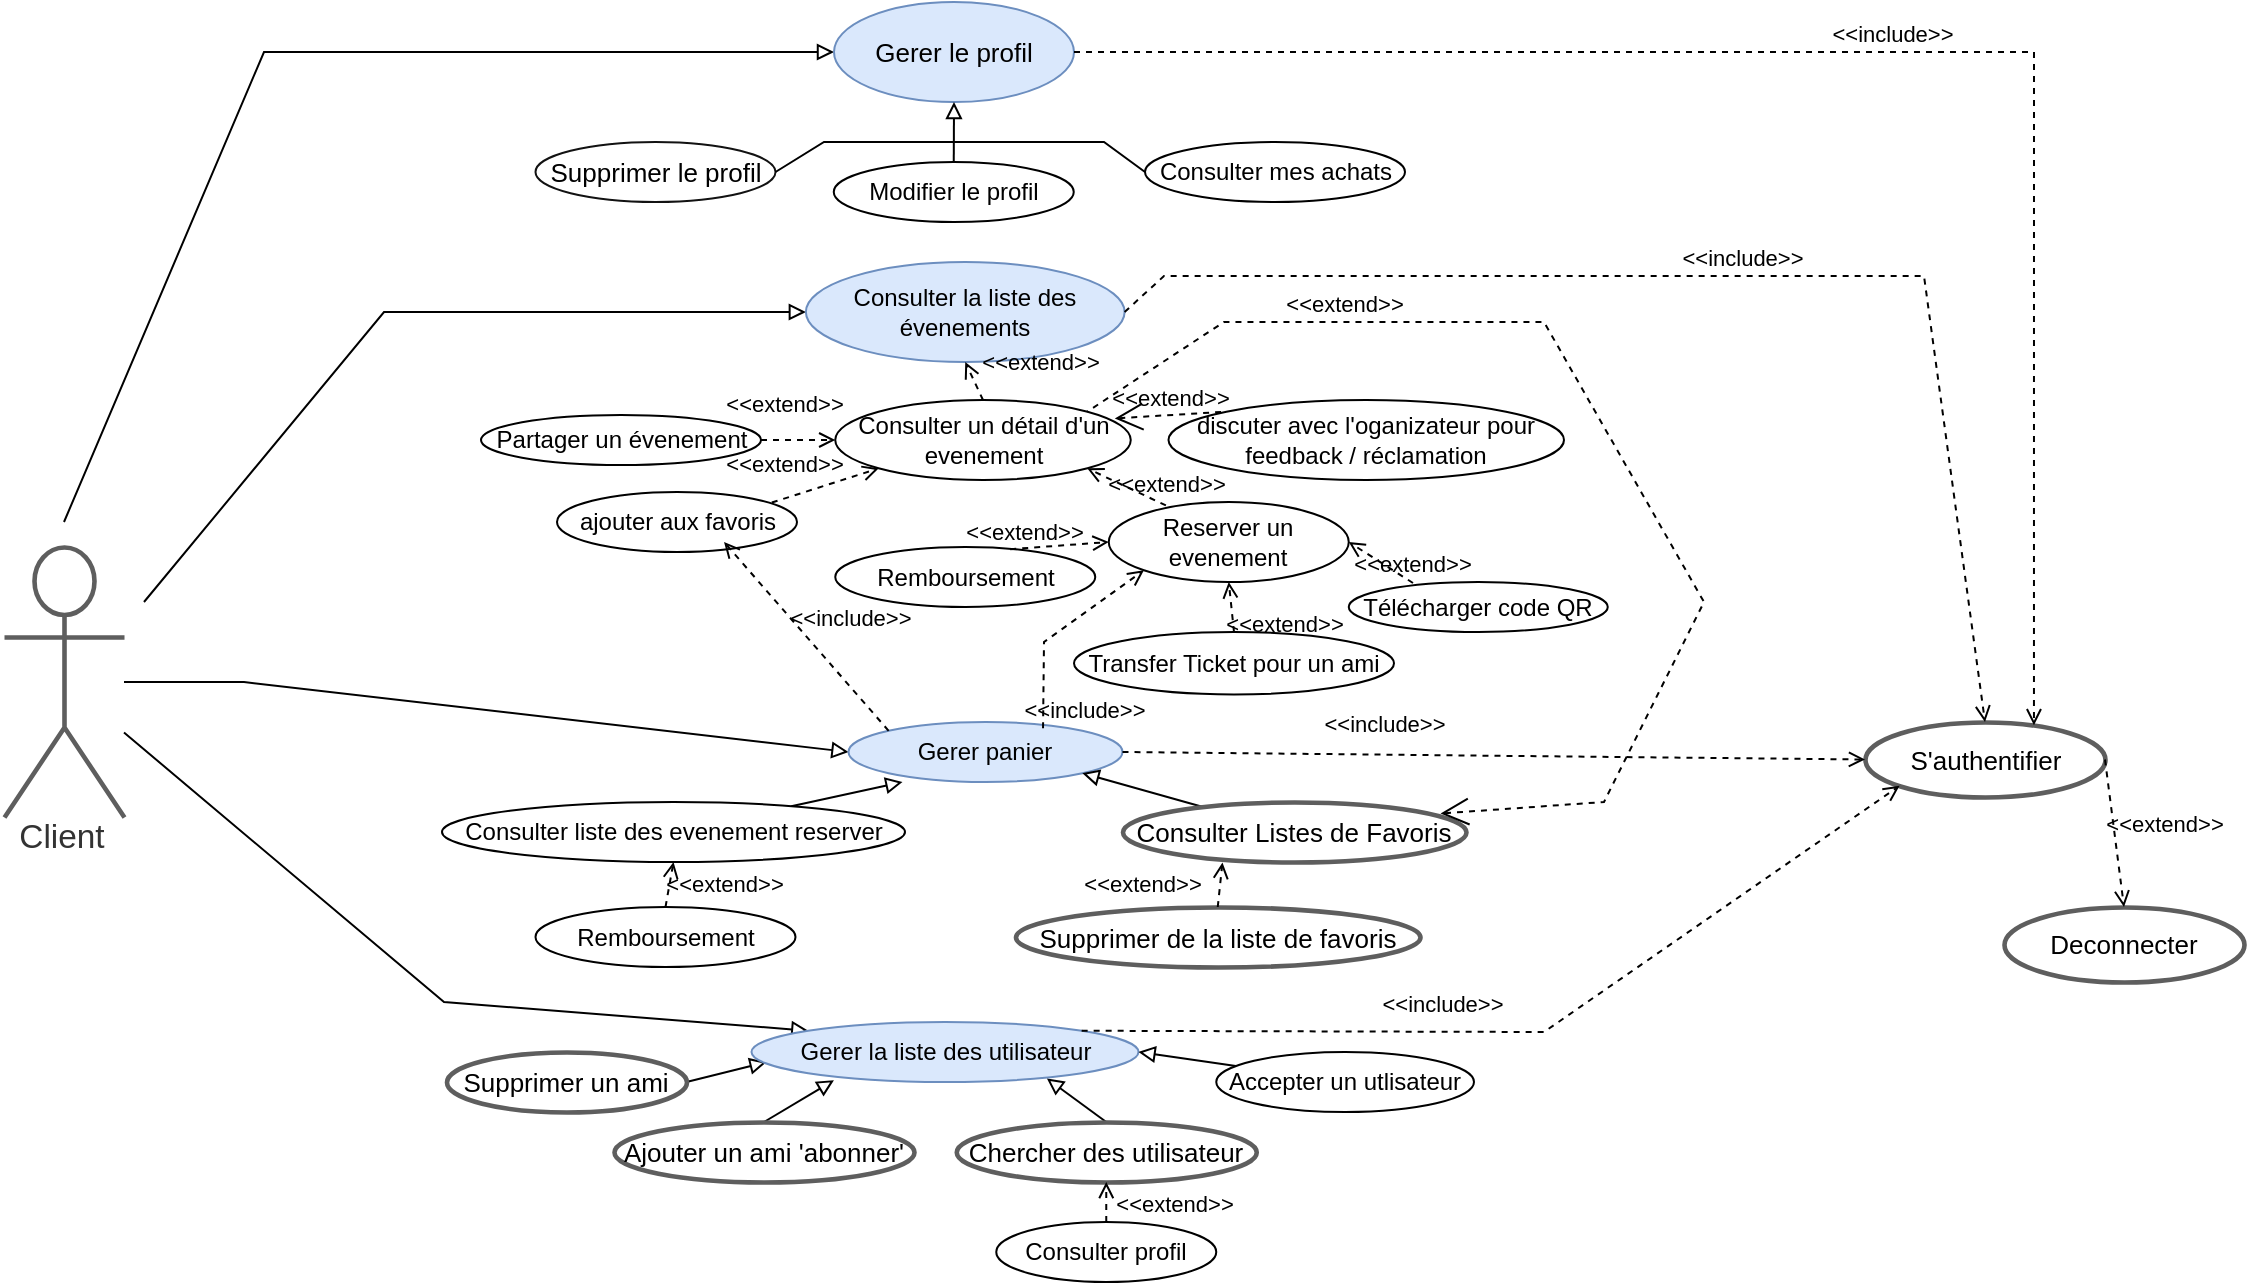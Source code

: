 <mxfile version="21.0.2" type="github">
  <diagram name="Page-1" id="ftNd-YgC9ZWd_KhuzdhC">
    <mxGraphModel dx="1222" dy="-196" grid="1" gridSize="10" guides="1" tooltips="1" connect="1" arrows="1" fold="1" page="1" pageScale="1" pageWidth="1169" pageHeight="827" math="0" shadow="0">
      <root>
        <mxCell id="0" />
        <mxCell id="1" parent="0" />
        <mxCell id="zlxw7EzZlGF5oyyQFBYH-38" style="edgeStyle=none;rounded=0;orthogonalLoop=1;jettySize=auto;html=1;endArrow=block;endFill=0;" parent="1" target="tYOuKYM6x3wthSHOWYr8-2" edge="1">
          <mxGeometry relative="1" as="geometry">
            <Array as="points">
              <mxPoint x="160" y="895" />
              <mxPoint x="390" y="895" />
            </Array>
            <mxPoint x="60" y="1130" as="sourcePoint" />
          </mxGeometry>
        </mxCell>
        <mxCell id="zlxw7EzZlGF5oyyQFBYH-39" style="edgeStyle=none;rounded=0;orthogonalLoop=1;jettySize=auto;html=1;entryX=0;entryY=0.5;entryDx=0;entryDy=0;endArrow=block;endFill=0;" parent="1" target="tYOuKYM6x3wthSHOWYr8-25" edge="1">
          <mxGeometry relative="1" as="geometry">
            <Array as="points">
              <mxPoint x="220" y="1025" />
            </Array>
            <mxPoint x="100" y="1170" as="sourcePoint" />
          </mxGeometry>
        </mxCell>
        <mxCell id="zlxw7EzZlGF5oyyQFBYH-40" style="edgeStyle=none;rounded=0;orthogonalLoop=1;jettySize=auto;html=1;entryX=0;entryY=0.5;entryDx=0;entryDy=0;endArrow=block;endFill=0;" parent="1" source="tYOuKYM6x3wthSHOWYr8-1" target="zlxw7EzZlGF5oyyQFBYH-5" edge="1">
          <mxGeometry relative="1" as="geometry">
            <mxPoint x="110" y="1210" as="sourcePoint" />
            <Array as="points">
              <mxPoint x="150" y="1210" />
            </Array>
          </mxGeometry>
        </mxCell>
        <mxCell id="zlxw7EzZlGF5oyyQFBYH-41" style="edgeStyle=none;rounded=0;orthogonalLoop=1;jettySize=auto;html=1;entryX=0;entryY=0;entryDx=0;entryDy=0;endArrow=block;endFill=0;" parent="1" source="tYOuKYM6x3wthSHOWYr8-1" target="tYOuKYM6x3wthSHOWYr8-19" edge="1">
          <mxGeometry relative="1" as="geometry">
            <Array as="points">
              <mxPoint x="250" y="1370" />
            </Array>
          </mxGeometry>
        </mxCell>
        <mxCell id="tYOuKYM6x3wthSHOWYr8-1" value="Client" style="html=1;overflow=block;blockSpacing=1;shape=umlActor;labelPosition=center;verticalLabelPosition=bottom;verticalAlign=top;whiteSpace=nowrap;fontSize=16.7;fontColor=#333333;align=center;spacing=0;strokeColor=#5e5e5e;strokeOpacity=100;rounded=1;absoluteArcSize=1;arcSize=9;strokeWidth=2.3;lucidId=Zoit8c.qYpQ7;" parent="1" vertex="1">
          <mxGeometry x="30" y="1142.5" width="60" height="135" as="geometry" />
        </mxCell>
        <mxCell id="tYOuKYM6x3wthSHOWYr8-2" value="Gerer le profil" style="html=1;overflow=block;blockSpacing=1;whiteSpace=wrap;ellipse;fontSize=13;spacing=3.8;strokeColor=#6c8ebf;strokeOpacity=100;rounded=1;absoluteArcSize=1;arcSize=9;strokeWidth=1;lucidId=3sitsereLQRn;fillColor=#dae8fc;" parent="1" vertex="1">
          <mxGeometry x="445" y="870" width="120" height="50" as="geometry" />
        </mxCell>
        <mxCell id="zlxw7EzZlGF5oyyQFBYH-35" style="edgeStyle=none;rounded=0;orthogonalLoop=1;jettySize=auto;html=1;exitX=0.5;exitY=0;exitDx=0;exitDy=0;entryX=0.213;entryY=0.97;entryDx=0;entryDy=0;entryPerimeter=0;endArrow=block;endFill=0;" parent="1" source="tYOuKYM6x3wthSHOWYr8-7" target="tYOuKYM6x3wthSHOWYr8-19" edge="1">
          <mxGeometry relative="1" as="geometry" />
        </mxCell>
        <mxCell id="tYOuKYM6x3wthSHOWYr8-7" value="Ajouter un ami &#39;abonner&#39;" style="html=1;overflow=block;blockSpacing=1;whiteSpace=wrap;ellipse;fontSize=13;spacing=3.8;strokeColor=#5e5e5e;strokeOpacity=100;rounded=1;absoluteArcSize=1;arcSize=9;strokeWidth=2.3;lucidId=yuiteOMJiaQA;" parent="1" vertex="1">
          <mxGeometry x="335" y="1430" width="150" height="30" as="geometry" />
        </mxCell>
        <mxCell id="zlxw7EzZlGF5oyyQFBYH-32" style="edgeStyle=none;rounded=0;orthogonalLoop=1;jettySize=auto;html=1;exitX=1;exitY=0.5;exitDx=0;exitDy=0;entryX=0.039;entryY=0.667;entryDx=0;entryDy=0;entryPerimeter=0;endArrow=block;endFill=0;" parent="1" source="tYOuKYM6x3wthSHOWYr8-9" target="tYOuKYM6x3wthSHOWYr8-19" edge="1">
          <mxGeometry relative="1" as="geometry" />
        </mxCell>
        <mxCell id="tYOuKYM6x3wthSHOWYr8-9" value="Supprimer un ami" style="html=1;overflow=block;blockSpacing=1;whiteSpace=wrap;ellipse;fontSize=13;spacing=3.8;strokeColor=#5e5e5e;strokeOpacity=100;rounded=1;absoluteArcSize=1;arcSize=9;strokeWidth=2.3;lucidId=Juitxt.MBrJM;" parent="1" vertex="1">
          <mxGeometry x="251.25" y="1395" width="120" height="30" as="geometry" />
        </mxCell>
        <mxCell id="zlxw7EzZlGF5oyyQFBYH-36" style="edgeStyle=none;rounded=0;orthogonalLoop=1;jettySize=auto;html=1;exitX=0.5;exitY=0;exitDx=0;exitDy=0;entryX=0.763;entryY=0.939;entryDx=0;entryDy=0;entryPerimeter=0;endArrow=block;endFill=0;" parent="1" source="tYOuKYM6x3wthSHOWYr8-11" target="tYOuKYM6x3wthSHOWYr8-19" edge="1">
          <mxGeometry relative="1" as="geometry" />
        </mxCell>
        <mxCell id="tYOuKYM6x3wthSHOWYr8-11" value="Chercher des utilisateur" style="html=1;overflow=block;blockSpacing=1;whiteSpace=wrap;ellipse;fontSize=13;spacing=3.8;strokeColor=#5e5e5e;strokeOpacity=100;rounded=1;absoluteArcSize=1;arcSize=9;strokeWidth=2.3;lucidId=SuitE4AoL12q;" parent="1" vertex="1">
          <mxGeometry x="506.13" y="1430" width="150" height="30" as="geometry" />
        </mxCell>
        <mxCell id="tYOuKYM6x3wthSHOWYr8-42" style="rounded=0;orthogonalLoop=1;jettySize=auto;html=1;entryX=0.5;entryY=1;entryDx=0;entryDy=0;endArrow=block;endFill=0;" parent="1" source="tYOuKYM6x3wthSHOWYr8-13" target="tYOuKYM6x3wthSHOWYr8-2" edge="1">
          <mxGeometry relative="1" as="geometry" />
        </mxCell>
        <mxCell id="tYOuKYM6x3wthSHOWYr8-13" value="Modifier le profil" style="ellipse;whiteSpace=wrap;html=1;" parent="1" vertex="1">
          <mxGeometry x="444.88" y="950" width="120" height="30" as="geometry" />
        </mxCell>
        <mxCell id="tYOuKYM6x3wthSHOWYr8-14" value="Reserver un evenement" style="ellipse;whiteSpace=wrap;html=1;" parent="1" vertex="1">
          <mxGeometry x="582.38" y="1120" width="120" height="40" as="geometry" />
        </mxCell>
        <mxCell id="tYOuKYM6x3wthSHOWYr8-16" value="Remboursement " style="ellipse;whiteSpace=wrap;html=1;" parent="1" vertex="1">
          <mxGeometry x="445.63" y="1142.5" width="130" height="30" as="geometry" />
        </mxCell>
        <mxCell id="tYOuKYM6x3wthSHOWYr8-18" value="Télécharger code QR" style="ellipse;whiteSpace=wrap;html=1;" parent="1" vertex="1">
          <mxGeometry x="702.38" y="1160" width="129.5" height="25" as="geometry" />
        </mxCell>
        <mxCell id="tYOuKYM6x3wthSHOWYr8-19" value="Gerer la liste des utilisateur" style="ellipse;whiteSpace=wrap;html=1;fillColor=#dae8fc;strokeColor=#6c8ebf;" parent="1" vertex="1">
          <mxGeometry x="403.75" y="1380" width="193.5" height="30" as="geometry" />
        </mxCell>
        <mxCell id="tYOuKYM6x3wthSHOWYr8-20" value="S&#39;authentifier" style="html=1;overflow=block;blockSpacing=1;whiteSpace=wrap;ellipse;fontSize=13;spacing=3.8;strokeColor=#5e5e5e;strokeOpacity=100;rounded=1;absoluteArcSize=1;arcSize=9;strokeWidth=2.3;lucidId=XvitAHHM73nt;" parent="1" vertex="1">
          <mxGeometry x="960.5" y="1230" width="120" height="37.5" as="geometry" />
        </mxCell>
        <mxCell id="tYOuKYM6x3wthSHOWYr8-22" value="Deconnecter" style="html=1;overflow=block;blockSpacing=1;whiteSpace=wrap;ellipse;fontSize=13;spacing=3.8;strokeColor=#5e5e5e;strokeOpacity=100;rounded=1;absoluteArcSize=1;arcSize=9;strokeWidth=2.3;lucidId=XvitmW9DInrr;" parent="1" vertex="1">
          <mxGeometry x="1030" y="1322.5" width="120" height="37.5" as="geometry" />
        </mxCell>
        <mxCell id="tYOuKYM6x3wthSHOWYr8-24" value="Supprimer le profil" style="html=1;overflow=block;blockSpacing=1;whiteSpace=wrap;ellipse;fontSize=13;spacing=3.8;strokeColor=#121212;strokeOpacity=100;rounded=1;absoluteArcSize=1;arcSize=9;strokeWidth=1;lucidId=jtitNFk_JNwB;" parent="1" vertex="1">
          <mxGeometry x="295.75" y="940" width="120" height="30" as="geometry" />
        </mxCell>
        <mxCell id="tYOuKYM6x3wthSHOWYr8-25" value="Consulter la liste des évenements" style="ellipse;whiteSpace=wrap;html=1;fillColor=#dae8fc;strokeColor=#6c8ebf;" parent="1" vertex="1">
          <mxGeometry x="430.94" y="1000" width="159.37" height="50" as="geometry" />
        </mxCell>
        <mxCell id="tYOuKYM6x3wthSHOWYr8-27" value="discuter avec l&#39;oganizateur pour feedback / réclamation" style="ellipse;whiteSpace=wrap;html=1;" parent="1" vertex="1">
          <mxGeometry x="612.25" y="1069" width="197.75" height="40" as="geometry" />
        </mxCell>
        <mxCell id="tYOuKYM6x3wthSHOWYr8-28" value="Transfer Ticket pour un ami" style="ellipse;whiteSpace=wrap;html=1;" parent="1" vertex="1">
          <mxGeometry x="565" y="1185" width="160" height="31.25" as="geometry" />
        </mxCell>
        <mxCell id="tYOuKYM6x3wthSHOWYr8-30" value="Partager un évenement" style="ellipse;whiteSpace=wrap;html=1;" parent="1" vertex="1">
          <mxGeometry x="268.5" y="1076.5" width="140" height="25" as="geometry" />
        </mxCell>
        <mxCell id="tYOuKYM6x3wthSHOWYr8-32" value="Consulter un détail d&#39;un evenement" style="ellipse;whiteSpace=wrap;html=1;" parent="1" vertex="1">
          <mxGeometry x="445.63" y="1069" width="147.75" height="40" as="geometry" />
        </mxCell>
        <mxCell id="tYOuKYM6x3wthSHOWYr8-35" value="Consulter mes achats" style="ellipse;whiteSpace=wrap;html=1;" parent="1" vertex="1">
          <mxGeometry x="600.5" y="940" width="130" height="30" as="geometry" />
        </mxCell>
        <mxCell id="tYOuKYM6x3wthSHOWYr8-39" value="" style="endArrow=none;html=1;rounded=0;exitX=1;exitY=0.5;exitDx=0;exitDy=0;entryX=0;entryY=0.5;entryDx=0;entryDy=0;" parent="1" source="tYOuKYM6x3wthSHOWYr8-24" target="tYOuKYM6x3wthSHOWYr8-35" edge="1">
          <mxGeometry width="50" height="50" relative="1" as="geometry">
            <mxPoint x="422.12" y="930.23" as="sourcePoint" />
            <mxPoint x="465" y="930" as="targetPoint" />
            <Array as="points">
              <mxPoint x="440" y="940" />
              <mxPoint x="580" y="940" />
            </Array>
          </mxGeometry>
        </mxCell>
        <mxCell id="zlxw7EzZlGF5oyyQFBYH-34" style="edgeStyle=none;rounded=0;orthogonalLoop=1;jettySize=auto;html=1;entryX=1;entryY=0.5;entryDx=0;entryDy=0;endArrow=block;endFill=0;" parent="1" source="tYOuKYM6x3wthSHOWYr8-114" target="tYOuKYM6x3wthSHOWYr8-19" edge="1">
          <mxGeometry relative="1" as="geometry" />
        </mxCell>
        <mxCell id="tYOuKYM6x3wthSHOWYr8-114" value="Accepter un utlisateur" style="ellipse;whiteSpace=wrap;html=1;" parent="1" vertex="1">
          <mxGeometry x="636.13" y="1395" width="128.87" height="30" as="geometry" />
        </mxCell>
        <mxCell id="zlxw7EzZlGF5oyyQFBYH-4" value="Consulter profil" style="ellipse;whiteSpace=wrap;html=1;" parent="1" vertex="1">
          <mxGeometry x="526.13" y="1480" width="110" height="30" as="geometry" />
        </mxCell>
        <mxCell id="zlxw7EzZlGF5oyyQFBYH-5" value="Gerer panier" style="ellipse;whiteSpace=wrap;html=1;fillColor=#dae8fc;strokeColor=#6c8ebf;" parent="1" vertex="1">
          <mxGeometry x="452.25" y="1230" width="137" height="30" as="geometry" />
        </mxCell>
        <mxCell id="zlxw7EzZlGF5oyyQFBYH-22" style="edgeStyle=none;rounded=0;orthogonalLoop=1;jettySize=auto;html=1;entryX=1;entryY=1;entryDx=0;entryDy=0;endArrow=block;endFill=0;" parent="1" source="zlxw7EzZlGF5oyyQFBYH-6" target="zlxw7EzZlGF5oyyQFBYH-5" edge="1">
          <mxGeometry relative="1" as="geometry" />
        </mxCell>
        <mxCell id="zlxw7EzZlGF5oyyQFBYH-6" value="Consulter Listes de Favoris " style="html=1;overflow=block;blockSpacing=1;whiteSpace=wrap;ellipse;fontSize=13;spacing=3.8;strokeColor=#5e5e5e;strokeOpacity=100;rounded=1;absoluteArcSize=1;arcSize=9;strokeWidth=2.3;lucidId=atit3Y5sFF7p;" parent="1" vertex="1">
          <mxGeometry x="589.25" y="1270" width="171.75" height="30" as="geometry" />
        </mxCell>
        <mxCell id="zlxw7EzZlGF5oyyQFBYH-8" value="Supprimer de la liste de favoris" style="html=1;overflow=block;blockSpacing=1;whiteSpace=wrap;ellipse;fontSize=13;spacing=3.8;strokeColor=#5e5e5e;strokeOpacity=100;rounded=1;absoluteArcSize=1;arcSize=9;strokeWidth=2.3;lucidId=atit3Y5sFF7p;" parent="1" vertex="1">
          <mxGeometry x="535.75" y="1322.5" width="202.25" height="30" as="geometry" />
        </mxCell>
        <mxCell id="zlxw7EzZlGF5oyyQFBYH-23" style="edgeStyle=none;rounded=0;orthogonalLoop=1;jettySize=auto;html=1;entryX=0.197;entryY=1;entryDx=0;entryDy=0;entryPerimeter=0;endArrow=block;endFill=0;" parent="1" source="zlxw7EzZlGF5oyyQFBYH-11" target="zlxw7EzZlGF5oyyQFBYH-5" edge="1">
          <mxGeometry relative="1" as="geometry" />
        </mxCell>
        <mxCell id="zlxw7EzZlGF5oyyQFBYH-11" value="Consulter liste des evenement reserver" style="ellipse;whiteSpace=wrap;html=1;" parent="1" vertex="1">
          <mxGeometry x="249" y="1270" width="231.5" height="30" as="geometry" />
        </mxCell>
        <mxCell id="zlxw7EzZlGF5oyyQFBYH-12" value="ajouter aux favoris" style="ellipse;whiteSpace=wrap;html=1;" parent="1" vertex="1">
          <mxGeometry x="306.5" y="1115" width="120" height="30" as="geometry" />
        </mxCell>
        <mxCell id="zlxw7EzZlGF5oyyQFBYH-13" value="&amp;lt;&amp;lt;extend&amp;gt;&amp;gt;" style="html=1;verticalAlign=bottom;labelBackgroundColor=none;endArrow=open;endFill=0;dashed=1;rounded=0;entryX=0.5;entryY=1;entryDx=0;entryDy=0;exitX=0.5;exitY=0;exitDx=0;exitDy=0;" parent="1" source="tYOuKYM6x3wthSHOWYr8-32" target="tYOuKYM6x3wthSHOWYr8-25" edge="1">
          <mxGeometry x="-1" y="-30" width="160" relative="1" as="geometry">
            <mxPoint x="480" y="1160" as="sourcePoint" />
            <mxPoint x="640" y="1160" as="targetPoint" />
            <mxPoint x="1" y="3" as="offset" />
          </mxGeometry>
        </mxCell>
        <mxCell id="zlxw7EzZlGF5oyyQFBYH-14" value="&amp;lt;&amp;lt;extend&amp;gt;&amp;gt;" style="html=1;verticalAlign=bottom;labelBackgroundColor=none;endArrow=open;endFill=0;dashed=1;rounded=0;exitX=1;exitY=0.5;exitDx=0;exitDy=0;entryX=0;entryY=0.5;entryDx=0;entryDy=0;" parent="1" source="tYOuKYM6x3wthSHOWYr8-30" target="tYOuKYM6x3wthSHOWYr8-32" edge="1">
          <mxGeometry x="-0.381" y="9" width="160" relative="1" as="geometry">
            <mxPoint x="440" y="1130" as="sourcePoint" />
            <mxPoint x="600" y="1130" as="targetPoint" />
            <mxPoint as="offset" />
          </mxGeometry>
        </mxCell>
        <mxCell id="zlxw7EzZlGF5oyyQFBYH-15" value="&amp;lt;&amp;lt;extend&amp;gt;&amp;gt;" style="html=1;verticalAlign=bottom;labelBackgroundColor=none;endArrow=open;endFill=0;dashed=1;rounded=0;entryX=1;entryY=1;entryDx=0;entryDy=0;exitX=0.238;exitY=0.043;exitDx=0;exitDy=0;exitPerimeter=0;" parent="1" source="tYOuKYM6x3wthSHOWYr8-14" target="tYOuKYM6x3wthSHOWYr8-32" edge="1">
          <mxGeometry x="-0.966" y="-2" width="160" relative="1" as="geometry">
            <mxPoint x="500" y="1140" as="sourcePoint" />
            <mxPoint x="660" y="1140" as="targetPoint" />
            <mxPoint as="offset" />
          </mxGeometry>
        </mxCell>
        <mxCell id="zlxw7EzZlGF5oyyQFBYH-16" value="&amp;lt;&amp;lt;extend&amp;gt;&amp;gt;" style="html=1;verticalAlign=bottom;labelBackgroundColor=none;endArrow=open;endFill=0;dashed=1;rounded=0;exitX=0.895;exitY=0.176;exitDx=0;exitDy=0;exitPerimeter=0;entryX=0;entryY=1;entryDx=0;entryDy=0;" parent="1" source="zlxw7EzZlGF5oyyQFBYH-12" target="tYOuKYM6x3wthSHOWYr8-32" edge="1">
          <mxGeometry x="-0.681" y="8" width="160" relative="1" as="geometry">
            <mxPoint x="500" y="1140" as="sourcePoint" />
            <mxPoint x="660" y="1140" as="targetPoint" />
            <mxPoint as="offset" />
          </mxGeometry>
        </mxCell>
        <mxCell id="zlxw7EzZlGF5oyyQFBYH-17" value="&amp;lt;&amp;lt;include&amp;gt;&amp;gt;" style="html=1;verticalAlign=bottom;labelBackgroundColor=none;endArrow=open;endFill=0;dashed=1;rounded=0;entryX=0;entryY=1;entryDx=0;entryDy=0;exitX=0.71;exitY=0.105;exitDx=0;exitDy=0;exitPerimeter=0;" parent="1" source="zlxw7EzZlGF5oyyQFBYH-5" target="tYOuKYM6x3wthSHOWYr8-14" edge="1">
          <mxGeometry x="-0.996" y="-20" width="160" relative="1" as="geometry">
            <mxPoint x="530" y="1260" as="sourcePoint" />
            <mxPoint x="690" y="1260" as="targetPoint" />
            <Array as="points">
              <mxPoint x="550" y="1190" />
            </Array>
            <mxPoint as="offset" />
          </mxGeometry>
        </mxCell>
        <mxCell id="zlxw7EzZlGF5oyyQFBYH-18" value="&amp;lt;&amp;lt;include&amp;gt;&amp;gt;" style="html=1;verticalAlign=bottom;labelBackgroundColor=none;endArrow=open;endFill=0;dashed=1;rounded=0;entryX=0.696;entryY=0.833;entryDx=0;entryDy=0;entryPerimeter=0;exitX=0;exitY=0;exitDx=0;exitDy=0;" parent="1" source="zlxw7EzZlGF5oyyQFBYH-5" target="zlxw7EzZlGF5oyyQFBYH-12" edge="1">
          <mxGeometry x="-0.225" y="-16" width="160" relative="1" as="geometry">
            <mxPoint x="530" y="1260" as="sourcePoint" />
            <mxPoint x="690" y="1260" as="targetPoint" />
            <mxPoint as="offset" />
          </mxGeometry>
        </mxCell>
        <mxCell id="zlxw7EzZlGF5oyyQFBYH-19" value="&amp;lt;&amp;lt;extend&amp;gt;&amp;gt;" style="edgeStyle=none;html=1;startArrow=open;endArrow=none;startSize=12;verticalAlign=bottom;dashed=1;labelBackgroundColor=none;rounded=0;exitX=0.946;exitY=0.23;exitDx=0;exitDy=0;exitPerimeter=0;entryX=0;entryY=0;entryDx=0;entryDy=0;" parent="1" source="tYOuKYM6x3wthSHOWYr8-32" target="tYOuKYM6x3wthSHOWYr8-27" edge="1">
          <mxGeometry width="160" relative="1" as="geometry">
            <mxPoint x="605" y="1050" as="sourcePoint" />
            <mxPoint x="765" y="1050" as="targetPoint" />
          </mxGeometry>
        </mxCell>
        <mxCell id="zlxw7EzZlGF5oyyQFBYH-21" value="Remboursement " style="ellipse;whiteSpace=wrap;html=1;" parent="1" vertex="1">
          <mxGeometry x="295.75" y="1322.5" width="130" height="30" as="geometry" />
        </mxCell>
        <mxCell id="zlxw7EzZlGF5oyyQFBYH-24" value="&amp;lt;&amp;lt;extend&amp;gt;&amp;gt;" style="html=1;verticalAlign=bottom;labelBackgroundColor=none;endArrow=open;endFill=0;dashed=1;rounded=0;exitX=0.5;exitY=0;exitDx=0;exitDy=0;entryX=0.5;entryY=1;entryDx=0;entryDy=0;" parent="1" source="zlxw7EzZlGF5oyyQFBYH-21" target="zlxw7EzZlGF5oyyQFBYH-11" edge="1">
          <mxGeometry x="-0.348" y="-28" width="160" relative="1" as="geometry">
            <mxPoint x="329.02" y="1317.12" as="sourcePoint" />
            <mxPoint x="382.472" y="1300.005" as="targetPoint" />
            <mxPoint as="offset" />
          </mxGeometry>
        </mxCell>
        <mxCell id="zlxw7EzZlGF5oyyQFBYH-25" value="&amp;lt;&amp;lt;extend&amp;gt;&amp;gt;" style="edgeStyle=none;html=1;startArrow=open;endArrow=none;startSize=12;verticalAlign=bottom;dashed=1;labelBackgroundColor=none;rounded=0;exitX=0.926;exitY=0.192;exitDx=0;exitDy=0;exitPerimeter=0;entryX=1;entryY=0;entryDx=0;entryDy=0;" parent="1" source="zlxw7EzZlGF5oyyQFBYH-6" target="tYOuKYM6x3wthSHOWYr8-32" edge="1">
          <mxGeometry x="0.525" width="160" relative="1" as="geometry">
            <mxPoint x="690" y="1200" as="sourcePoint" />
            <mxPoint x="850" y="1200" as="targetPoint" />
            <Array as="points">
              <mxPoint x="830" y="1270" />
              <mxPoint x="880" y="1170" />
              <mxPoint x="800" y="1030" />
              <mxPoint x="640" y="1030" />
            </Array>
            <mxPoint as="offset" />
          </mxGeometry>
        </mxCell>
        <mxCell id="zlxw7EzZlGF5oyyQFBYH-26" value="&amp;lt;&amp;lt;extend&amp;gt;&amp;gt;" style="html=1;verticalAlign=bottom;labelBackgroundColor=none;endArrow=open;endFill=0;dashed=1;rounded=0;exitX=0.5;exitY=0;exitDx=0;exitDy=0;entryX=0.291;entryY=1.007;entryDx=0;entryDy=0;entryPerimeter=0;" parent="1" source="zlxw7EzZlGF5oyyQFBYH-8" target="zlxw7EzZlGF5oyyQFBYH-6" edge="1">
          <mxGeometry x="-1" y="38" width="160" relative="1" as="geometry">
            <mxPoint x="679.25" y="1310" as="sourcePoint" />
            <mxPoint x="839.25" y="1310" as="targetPoint" />
            <mxPoint y="1" as="offset" />
          </mxGeometry>
        </mxCell>
        <mxCell id="zlxw7EzZlGF5oyyQFBYH-29" value="&amp;lt;&amp;lt;extend&amp;gt;&amp;gt;" style="html=1;verticalAlign=bottom;labelBackgroundColor=none;endArrow=open;endFill=0;dashed=1;rounded=0;entryX=0;entryY=0.5;entryDx=0;entryDy=0;exitX=0.673;exitY=0.037;exitDx=0;exitDy=0;exitPerimeter=0;" parent="1" source="tYOuKYM6x3wthSHOWYr8-16" target="tYOuKYM6x3wthSHOWYr8-14" edge="1">
          <mxGeometry x="-0.722" y="-1" width="160" relative="1" as="geometry">
            <mxPoint x="490" y="1200" as="sourcePoint" />
            <mxPoint x="650" y="1200" as="targetPoint" />
            <mxPoint as="offset" />
          </mxGeometry>
        </mxCell>
        <mxCell id="zlxw7EzZlGF5oyyQFBYH-30" value="&amp;lt;&amp;lt;extend&amp;gt;&amp;gt;" style="html=1;verticalAlign=bottom;labelBackgroundColor=none;endArrow=open;endFill=0;dashed=1;rounded=0;entryX=0.5;entryY=1;entryDx=0;entryDy=0;exitX=0.5;exitY=0;exitDx=0;exitDy=0;" parent="1" source="tYOuKYM6x3wthSHOWYr8-28" target="tYOuKYM6x3wthSHOWYr8-14" edge="1">
          <mxGeometry x="-1" y="-25" width="160" relative="1" as="geometry">
            <mxPoint x="490" y="1200" as="sourcePoint" />
            <mxPoint x="650" y="1200" as="targetPoint" />
            <mxPoint y="8" as="offset" />
          </mxGeometry>
        </mxCell>
        <mxCell id="zlxw7EzZlGF5oyyQFBYH-31" value="&amp;lt;&amp;lt;extend&amp;gt;&amp;gt;" style="html=1;verticalAlign=bottom;labelBackgroundColor=none;endArrow=open;endFill=0;dashed=1;rounded=0;entryX=1;entryY=0.5;entryDx=0;entryDy=0;exitX=0.248;exitY=0.02;exitDx=0;exitDy=0;exitPerimeter=0;" parent="1" source="tYOuKYM6x3wthSHOWYr8-18" target="tYOuKYM6x3wthSHOWYr8-14" edge="1">
          <mxGeometry x="-0.937" width="160" relative="1" as="geometry">
            <mxPoint x="490" y="1200" as="sourcePoint" />
            <mxPoint x="650" y="1200" as="targetPoint" />
            <mxPoint as="offset" />
          </mxGeometry>
        </mxCell>
        <mxCell id="zlxw7EzZlGF5oyyQFBYH-37" value="&amp;lt;&amp;lt;extend&amp;gt;&amp;gt;" style="html=1;verticalAlign=bottom;labelBackgroundColor=none;endArrow=open;endFill=0;dashed=1;rounded=0;exitX=0.5;exitY=0;exitDx=0;exitDy=0;entryX=0.5;entryY=1;entryDx=0;entryDy=0;" parent="1" source="zlxw7EzZlGF5oyyQFBYH-4" target="tYOuKYM6x3wthSHOWYr8-11" edge="1">
          <mxGeometry x="-1" y="-34" width="160" relative="1" as="geometry">
            <mxPoint x="475" y="1430" as="sourcePoint" />
            <mxPoint x="635" y="1430" as="targetPoint" />
            <mxPoint as="offset" />
          </mxGeometry>
        </mxCell>
        <mxCell id="zlxw7EzZlGF5oyyQFBYH-43" value="&amp;lt;&amp;lt;include&amp;gt;&amp;gt;" style="html=1;verticalAlign=bottom;labelBackgroundColor=none;endArrow=open;endFill=0;dashed=1;rounded=0;exitX=1;exitY=0.5;exitDx=0;exitDy=0;entryX=0.704;entryY=0.044;entryDx=0;entryDy=0;entryPerimeter=0;" parent="1" source="tYOuKYM6x3wthSHOWYr8-2" target="tYOuKYM6x3wthSHOWYr8-20" edge="1">
          <mxGeometry width="160" relative="1" as="geometry">
            <mxPoint x="720" y="1100" as="sourcePoint" />
            <mxPoint x="880" y="1100" as="targetPoint" />
            <Array as="points">
              <mxPoint x="1045" y="895" />
            </Array>
          </mxGeometry>
        </mxCell>
        <mxCell id="zlxw7EzZlGF5oyyQFBYH-44" value="&amp;lt;&amp;lt;include&amp;gt;&amp;gt;" style="html=1;verticalAlign=bottom;labelBackgroundColor=none;endArrow=open;endFill=0;dashed=1;rounded=0;exitX=1;exitY=0;exitDx=0;exitDy=0;entryX=0;entryY=1;entryDx=0;entryDy=0;" parent="1" source="tYOuKYM6x3wthSHOWYr8-19" target="tYOuKYM6x3wthSHOWYr8-20" edge="1">
          <mxGeometry x="-0.194" y="5" width="160" relative="1" as="geometry">
            <mxPoint x="830" y="1380" as="sourcePoint" />
            <mxPoint x="990" y="1380" as="targetPoint" />
            <Array as="points">
              <mxPoint x="800" y="1385" />
            </Array>
            <mxPoint as="offset" />
          </mxGeometry>
        </mxCell>
        <mxCell id="zlxw7EzZlGF5oyyQFBYH-45" value="&amp;lt;&amp;lt;include&amp;gt;&amp;gt;" style="html=1;verticalAlign=bottom;labelBackgroundColor=none;endArrow=open;endFill=0;dashed=1;rounded=0;exitX=1;exitY=0.5;exitDx=0;exitDy=0;entryX=0.5;entryY=0;entryDx=0;entryDy=0;" parent="1" source="tYOuKYM6x3wthSHOWYr8-25" target="tYOuKYM6x3wthSHOWYr8-20" edge="1">
          <mxGeometry width="160" relative="1" as="geometry">
            <mxPoint x="720" y="1100" as="sourcePoint" />
            <mxPoint x="880" y="1100" as="targetPoint" />
            <Array as="points">
              <mxPoint x="610" y="1007" />
              <mxPoint x="990" y="1007" />
            </Array>
          </mxGeometry>
        </mxCell>
        <mxCell id="zlxw7EzZlGF5oyyQFBYH-46" value="&amp;lt;&amp;lt;include&amp;gt;&amp;gt;" style="html=1;verticalAlign=bottom;labelBackgroundColor=none;endArrow=open;endFill=0;dashed=1;rounded=0;exitX=1;exitY=0.5;exitDx=0;exitDy=0;entryX=0;entryY=0.5;entryDx=0;entryDy=0;" parent="1" source="zlxw7EzZlGF5oyyQFBYH-5" target="tYOuKYM6x3wthSHOWYr8-20" edge="1">
          <mxGeometry x="-0.296" y="6" width="160" relative="1" as="geometry">
            <mxPoint x="720" y="1220" as="sourcePoint" />
            <mxPoint x="880" y="1220" as="targetPoint" />
            <mxPoint as="offset" />
          </mxGeometry>
        </mxCell>
        <mxCell id="zlxw7EzZlGF5oyyQFBYH-48" value="&amp;lt;&amp;lt;extend&amp;gt;&amp;gt;" style="html=1;verticalAlign=bottom;labelBackgroundColor=none;endArrow=open;endFill=0;dashed=1;rounded=0;entryX=0.5;entryY=0;entryDx=0;entryDy=0;exitX=1;exitY=0.5;exitDx=0;exitDy=0;" parent="1" source="tYOuKYM6x3wthSHOWYr8-20" target="tYOuKYM6x3wthSHOWYr8-22" edge="1">
          <mxGeometry x="0.202" y="24" width="160" relative="1" as="geometry">
            <mxPoint x="720" y="1280" as="sourcePoint" />
            <mxPoint x="880" y="1280" as="targetPoint" />
            <mxPoint as="offset" />
          </mxGeometry>
        </mxCell>
      </root>
    </mxGraphModel>
  </diagram>
</mxfile>
